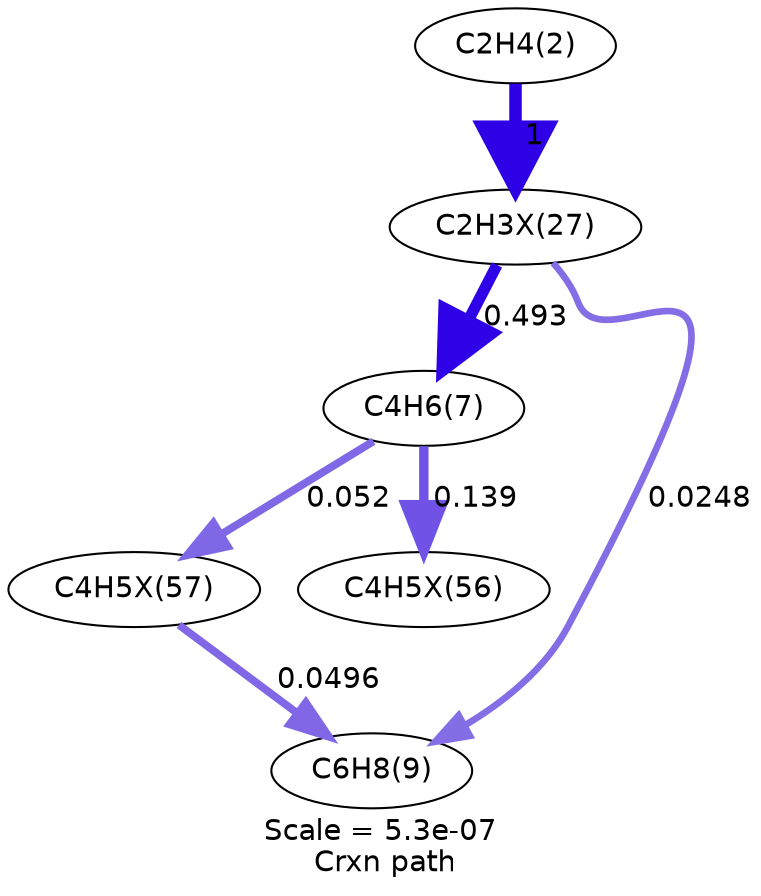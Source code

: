 digraph reaction_paths {
center=1;
s5 -> s43[fontname="Helvetica", style="setlinewidth(6)", arrowsize=3, color="0.7, 1.5, 0.9"
, label=" 1"];
s43 -> s8[fontname="Helvetica", style="setlinewidth(5.47)", arrowsize=2.73, color="0.7, 0.993, 0.9"
, label=" 0.493"];
s43 -> s9[fontname="Helvetica", style="setlinewidth(3.21)", arrowsize=1.6, color="0.7, 0.525, 0.9"
, label=" 0.0248"];
s8 -> s51[fontname="Helvetica", style="setlinewidth(3.77)", arrowsize=1.88, color="0.7, 0.552, 0.9"
, label=" 0.052"];
s8 -> s50[fontname="Helvetica", style="setlinewidth(4.51)", arrowsize=2.26, color="0.7, 0.639, 0.9"
, label=" 0.139"];
s51 -> s9[fontname="Helvetica", style="setlinewidth(3.73)", arrowsize=1.87, color="0.7, 0.55, 0.9"
, label=" 0.0496"];
s5 [ fontname="Helvetica", label="C2H4(2)"];
s8 [ fontname="Helvetica", label="C4H6(7)"];
s9 [ fontname="Helvetica", label="C6H8(9)"];
s43 [ fontname="Helvetica", label="C2H3X(27)"];
s50 [ fontname="Helvetica", label="C4H5X(56)"];
s51 [ fontname="Helvetica", label="C4H5X(57)"];
 label = "Scale = 5.3e-07\l Crxn path";
 fontname = "Helvetica";
}
